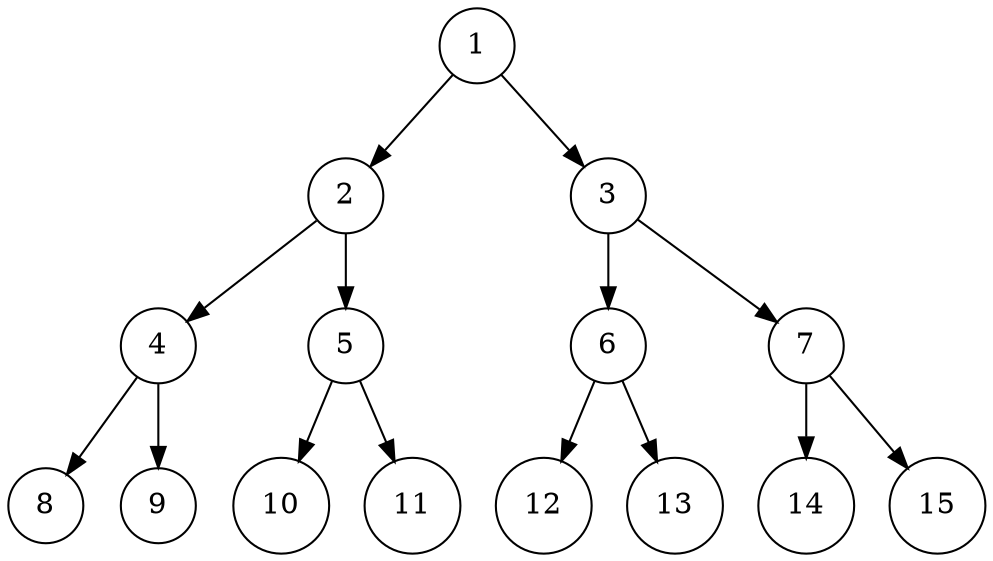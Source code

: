 digraph g {
    1 [shape = circle, label = "1"];
    2 [shape = circle, label = "2"];
    3 [shape = circle, label = "3"];
    4 [shape = circle, label = "4"];
    5 [shape = circle, label = "5"];
    6 [shape = circle, label = "6"];
    7 [shape = circle, label = "7"];
    8 [shape = circle, label = "8"];
    9 [shape = circle, label = "9"];
    10 [shape = circle, label = "10"];
    11 [shape = circle, label = "11"];
    12 [shape = circle, label = "12"];
    13 [shape = circle, label = "13"];
    14 [shape = circle, label = "14"];
    15 [shape = circle, label = "15"];
    1 -> 2;
    1 -> 3;
    2 -> 4;
    2 -> 5;
    3 -> 6;
    3 -> 7;
    4 -> 8;
    4 -> 9;
    5 -> 10;
    5 -> 11;
    6 -> 12;
    6 -> 13;
    7 -> 14;
    7 -> 15;
}